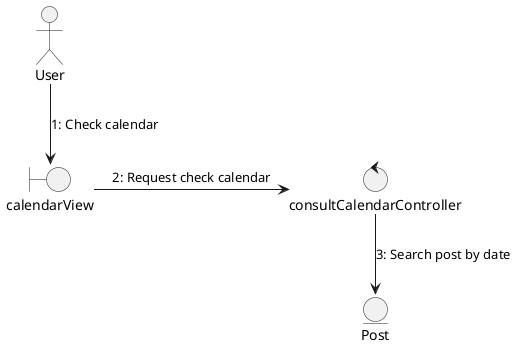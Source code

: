 @startuml Consultar Calendario
actor User as User

boundary "calendarView" as view
control "consultCalendarController" as controller
entity Post as P
User --> view : "1: Check calendar"
view-r->controller : "2: Request check calendar"
controller-->P : "3: Search post by date"
@enduml